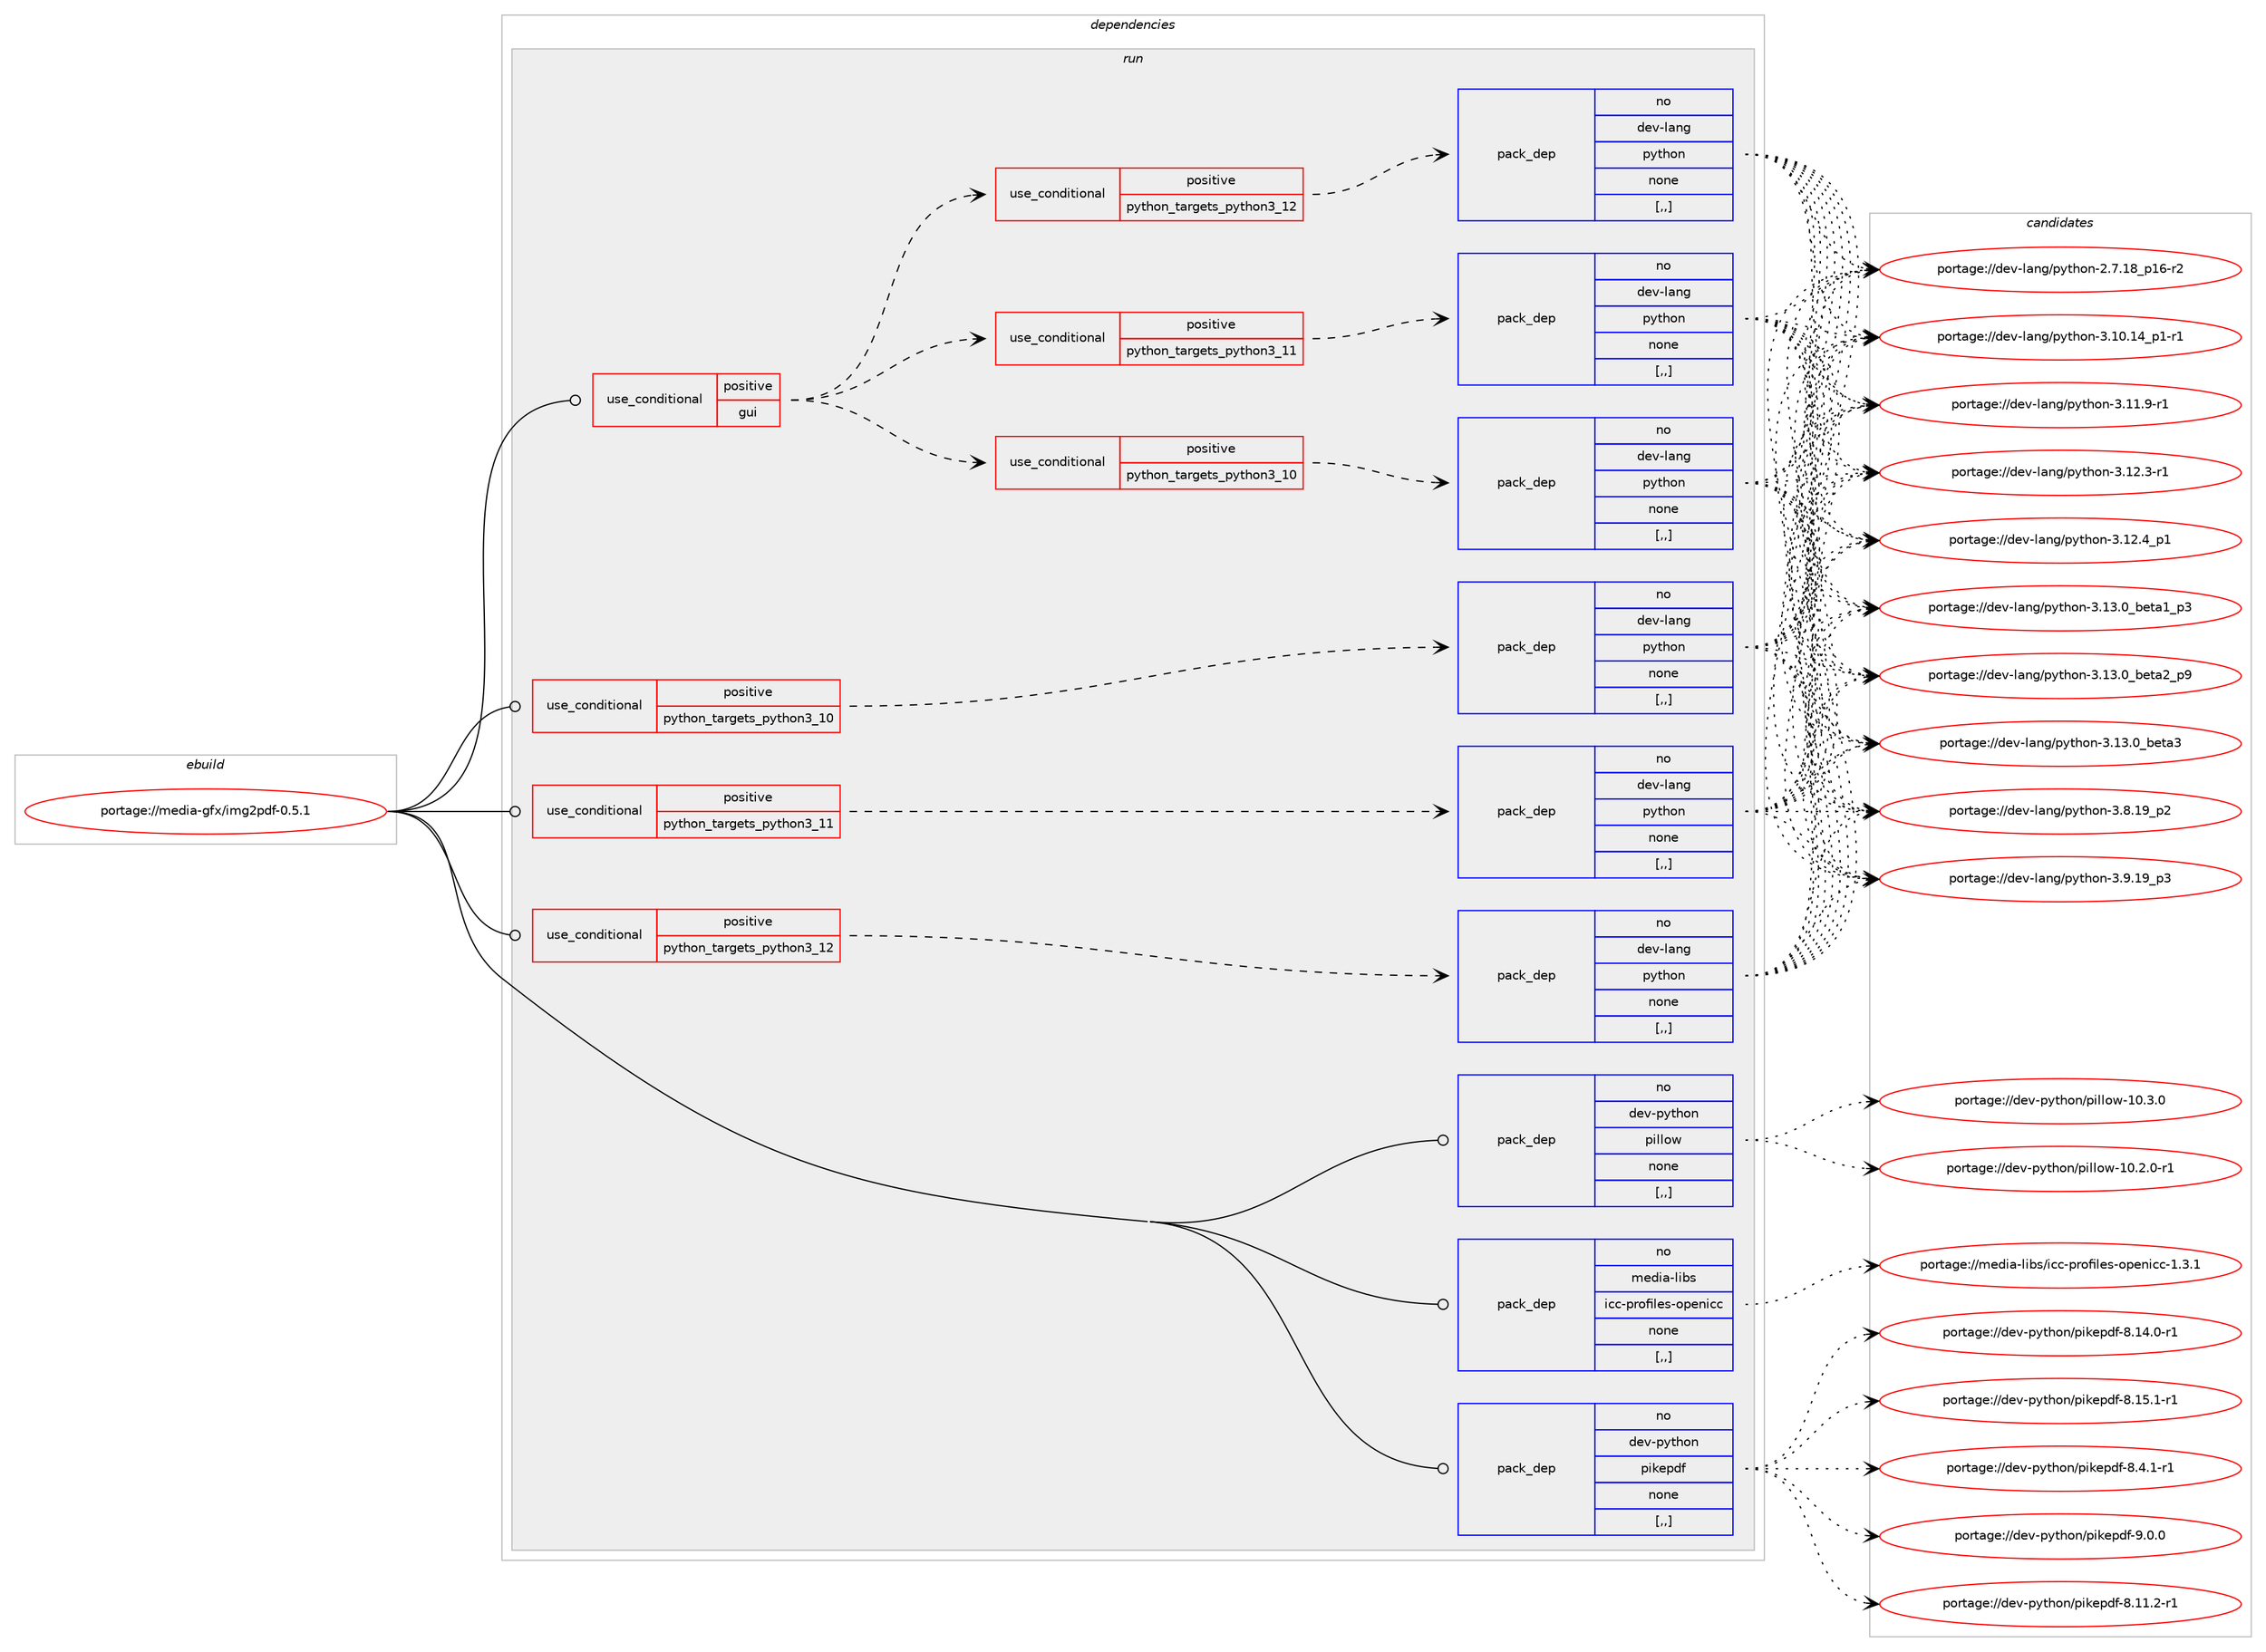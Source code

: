 digraph prolog {

# *************
# Graph options
# *************

newrank=true;
concentrate=true;
compound=true;
graph [rankdir=LR,fontname=Helvetica,fontsize=10,ranksep=1.5];#, ranksep=2.5, nodesep=0.2];
edge  [arrowhead=vee];
node  [fontname=Helvetica,fontsize=10];

# **********
# The ebuild
# **********

subgraph cluster_leftcol {
color=gray;
rank=same;
label=<<i>ebuild</i>>;
id [label="portage://media-gfx/img2pdf-0.5.1", color=red, width=4, href="../media-gfx/img2pdf-0.5.1.svg"];
}

# ****************
# The dependencies
# ****************

subgraph cluster_midcol {
color=gray;
label=<<i>dependencies</i>>;
subgraph cluster_compile {
fillcolor="#eeeeee";
style=filled;
label=<<i>compile</i>>;
}
subgraph cluster_compileandrun {
fillcolor="#eeeeee";
style=filled;
label=<<i>compile and run</i>>;
}
subgraph cluster_run {
fillcolor="#eeeeee";
style=filled;
label=<<i>run</i>>;
subgraph cond71805 {
dependency284515 [label=<<TABLE BORDER="0" CELLBORDER="1" CELLSPACING="0" CELLPADDING="4"><TR><TD ROWSPAN="3" CELLPADDING="10">use_conditional</TD></TR><TR><TD>positive</TD></TR><TR><TD>gui</TD></TR></TABLE>>, shape=none, color=red];
subgraph cond71806 {
dependency284516 [label=<<TABLE BORDER="0" CELLBORDER="1" CELLSPACING="0" CELLPADDING="4"><TR><TD ROWSPAN="3" CELLPADDING="10">use_conditional</TD></TR><TR><TD>positive</TD></TR><TR><TD>python_targets_python3_10</TD></TR></TABLE>>, shape=none, color=red];
subgraph pack210421 {
dependency284517 [label=<<TABLE BORDER="0" CELLBORDER="1" CELLSPACING="0" CELLPADDING="4" WIDTH="220"><TR><TD ROWSPAN="6" CELLPADDING="30">pack_dep</TD></TR><TR><TD WIDTH="110">no</TD></TR><TR><TD>dev-lang</TD></TR><TR><TD>python</TD></TR><TR><TD>none</TD></TR><TR><TD>[,,]</TD></TR></TABLE>>, shape=none, color=blue];
}
dependency284516:e -> dependency284517:w [weight=20,style="dashed",arrowhead="vee"];
}
dependency284515:e -> dependency284516:w [weight=20,style="dashed",arrowhead="vee"];
subgraph cond71807 {
dependency284518 [label=<<TABLE BORDER="0" CELLBORDER="1" CELLSPACING="0" CELLPADDING="4"><TR><TD ROWSPAN="3" CELLPADDING="10">use_conditional</TD></TR><TR><TD>positive</TD></TR><TR><TD>python_targets_python3_11</TD></TR></TABLE>>, shape=none, color=red];
subgraph pack210422 {
dependency284519 [label=<<TABLE BORDER="0" CELLBORDER="1" CELLSPACING="0" CELLPADDING="4" WIDTH="220"><TR><TD ROWSPAN="6" CELLPADDING="30">pack_dep</TD></TR><TR><TD WIDTH="110">no</TD></TR><TR><TD>dev-lang</TD></TR><TR><TD>python</TD></TR><TR><TD>none</TD></TR><TR><TD>[,,]</TD></TR></TABLE>>, shape=none, color=blue];
}
dependency284518:e -> dependency284519:w [weight=20,style="dashed",arrowhead="vee"];
}
dependency284515:e -> dependency284518:w [weight=20,style="dashed",arrowhead="vee"];
subgraph cond71808 {
dependency284520 [label=<<TABLE BORDER="0" CELLBORDER="1" CELLSPACING="0" CELLPADDING="4"><TR><TD ROWSPAN="3" CELLPADDING="10">use_conditional</TD></TR><TR><TD>positive</TD></TR><TR><TD>python_targets_python3_12</TD></TR></TABLE>>, shape=none, color=red];
subgraph pack210423 {
dependency284521 [label=<<TABLE BORDER="0" CELLBORDER="1" CELLSPACING="0" CELLPADDING="4" WIDTH="220"><TR><TD ROWSPAN="6" CELLPADDING="30">pack_dep</TD></TR><TR><TD WIDTH="110">no</TD></TR><TR><TD>dev-lang</TD></TR><TR><TD>python</TD></TR><TR><TD>none</TD></TR><TR><TD>[,,]</TD></TR></TABLE>>, shape=none, color=blue];
}
dependency284520:e -> dependency284521:w [weight=20,style="dashed",arrowhead="vee"];
}
dependency284515:e -> dependency284520:w [weight=20,style="dashed",arrowhead="vee"];
}
id:e -> dependency284515:w [weight=20,style="solid",arrowhead="odot"];
subgraph cond71809 {
dependency284522 [label=<<TABLE BORDER="0" CELLBORDER="1" CELLSPACING="0" CELLPADDING="4"><TR><TD ROWSPAN="3" CELLPADDING="10">use_conditional</TD></TR><TR><TD>positive</TD></TR><TR><TD>python_targets_python3_10</TD></TR></TABLE>>, shape=none, color=red];
subgraph pack210424 {
dependency284523 [label=<<TABLE BORDER="0" CELLBORDER="1" CELLSPACING="0" CELLPADDING="4" WIDTH="220"><TR><TD ROWSPAN="6" CELLPADDING="30">pack_dep</TD></TR><TR><TD WIDTH="110">no</TD></TR><TR><TD>dev-lang</TD></TR><TR><TD>python</TD></TR><TR><TD>none</TD></TR><TR><TD>[,,]</TD></TR></TABLE>>, shape=none, color=blue];
}
dependency284522:e -> dependency284523:w [weight=20,style="dashed",arrowhead="vee"];
}
id:e -> dependency284522:w [weight=20,style="solid",arrowhead="odot"];
subgraph cond71810 {
dependency284524 [label=<<TABLE BORDER="0" CELLBORDER="1" CELLSPACING="0" CELLPADDING="4"><TR><TD ROWSPAN="3" CELLPADDING="10">use_conditional</TD></TR><TR><TD>positive</TD></TR><TR><TD>python_targets_python3_11</TD></TR></TABLE>>, shape=none, color=red];
subgraph pack210425 {
dependency284525 [label=<<TABLE BORDER="0" CELLBORDER="1" CELLSPACING="0" CELLPADDING="4" WIDTH="220"><TR><TD ROWSPAN="6" CELLPADDING="30">pack_dep</TD></TR><TR><TD WIDTH="110">no</TD></TR><TR><TD>dev-lang</TD></TR><TR><TD>python</TD></TR><TR><TD>none</TD></TR><TR><TD>[,,]</TD></TR></TABLE>>, shape=none, color=blue];
}
dependency284524:e -> dependency284525:w [weight=20,style="dashed",arrowhead="vee"];
}
id:e -> dependency284524:w [weight=20,style="solid",arrowhead="odot"];
subgraph cond71811 {
dependency284526 [label=<<TABLE BORDER="0" CELLBORDER="1" CELLSPACING="0" CELLPADDING="4"><TR><TD ROWSPAN="3" CELLPADDING="10">use_conditional</TD></TR><TR><TD>positive</TD></TR><TR><TD>python_targets_python3_12</TD></TR></TABLE>>, shape=none, color=red];
subgraph pack210426 {
dependency284527 [label=<<TABLE BORDER="0" CELLBORDER="1" CELLSPACING="0" CELLPADDING="4" WIDTH="220"><TR><TD ROWSPAN="6" CELLPADDING="30">pack_dep</TD></TR><TR><TD WIDTH="110">no</TD></TR><TR><TD>dev-lang</TD></TR><TR><TD>python</TD></TR><TR><TD>none</TD></TR><TR><TD>[,,]</TD></TR></TABLE>>, shape=none, color=blue];
}
dependency284526:e -> dependency284527:w [weight=20,style="dashed",arrowhead="vee"];
}
id:e -> dependency284526:w [weight=20,style="solid",arrowhead="odot"];
subgraph pack210427 {
dependency284528 [label=<<TABLE BORDER="0" CELLBORDER="1" CELLSPACING="0" CELLPADDING="4" WIDTH="220"><TR><TD ROWSPAN="6" CELLPADDING="30">pack_dep</TD></TR><TR><TD WIDTH="110">no</TD></TR><TR><TD>dev-python</TD></TR><TR><TD>pikepdf</TD></TR><TR><TD>none</TD></TR><TR><TD>[,,]</TD></TR></TABLE>>, shape=none, color=blue];
}
id:e -> dependency284528:w [weight=20,style="solid",arrowhead="odot"];
subgraph pack210428 {
dependency284529 [label=<<TABLE BORDER="0" CELLBORDER="1" CELLSPACING="0" CELLPADDING="4" WIDTH="220"><TR><TD ROWSPAN="6" CELLPADDING="30">pack_dep</TD></TR><TR><TD WIDTH="110">no</TD></TR><TR><TD>dev-python</TD></TR><TR><TD>pillow</TD></TR><TR><TD>none</TD></TR><TR><TD>[,,]</TD></TR></TABLE>>, shape=none, color=blue];
}
id:e -> dependency284529:w [weight=20,style="solid",arrowhead="odot"];
subgraph pack210429 {
dependency284530 [label=<<TABLE BORDER="0" CELLBORDER="1" CELLSPACING="0" CELLPADDING="4" WIDTH="220"><TR><TD ROWSPAN="6" CELLPADDING="30">pack_dep</TD></TR><TR><TD WIDTH="110">no</TD></TR><TR><TD>media-libs</TD></TR><TR><TD>icc-profiles-openicc</TD></TR><TR><TD>none</TD></TR><TR><TD>[,,]</TD></TR></TABLE>>, shape=none, color=blue];
}
id:e -> dependency284530:w [weight=20,style="solid",arrowhead="odot"];
}
}

# **************
# The candidates
# **************

subgraph cluster_choices {
rank=same;
color=gray;
label=<<i>candidates</i>>;

subgraph choice210421 {
color=black;
nodesep=1;
choice100101118451089711010347112121116104111110455046554649569511249544511450 [label="portage://dev-lang/python-2.7.18_p16-r2", color=red, width=4,href="../dev-lang/python-2.7.18_p16-r2.svg"];
choice100101118451089711010347112121116104111110455146494846495295112494511449 [label="portage://dev-lang/python-3.10.14_p1-r1", color=red, width=4,href="../dev-lang/python-3.10.14_p1-r1.svg"];
choice100101118451089711010347112121116104111110455146494946574511449 [label="portage://dev-lang/python-3.11.9-r1", color=red, width=4,href="../dev-lang/python-3.11.9-r1.svg"];
choice100101118451089711010347112121116104111110455146495046514511449 [label="portage://dev-lang/python-3.12.3-r1", color=red, width=4,href="../dev-lang/python-3.12.3-r1.svg"];
choice100101118451089711010347112121116104111110455146495046529511249 [label="portage://dev-lang/python-3.12.4_p1", color=red, width=4,href="../dev-lang/python-3.12.4_p1.svg"];
choice10010111845108971101034711212111610411111045514649514648959810111697499511251 [label="portage://dev-lang/python-3.13.0_beta1_p3", color=red, width=4,href="../dev-lang/python-3.13.0_beta1_p3.svg"];
choice10010111845108971101034711212111610411111045514649514648959810111697509511257 [label="portage://dev-lang/python-3.13.0_beta2_p9", color=red, width=4,href="../dev-lang/python-3.13.0_beta2_p9.svg"];
choice1001011184510897110103471121211161041111104551464951464895981011169751 [label="portage://dev-lang/python-3.13.0_beta3", color=red, width=4,href="../dev-lang/python-3.13.0_beta3.svg"];
choice100101118451089711010347112121116104111110455146564649579511250 [label="portage://dev-lang/python-3.8.19_p2", color=red, width=4,href="../dev-lang/python-3.8.19_p2.svg"];
choice100101118451089711010347112121116104111110455146574649579511251 [label="portage://dev-lang/python-3.9.19_p3", color=red, width=4,href="../dev-lang/python-3.9.19_p3.svg"];
dependency284517:e -> choice100101118451089711010347112121116104111110455046554649569511249544511450:w [style=dotted,weight="100"];
dependency284517:e -> choice100101118451089711010347112121116104111110455146494846495295112494511449:w [style=dotted,weight="100"];
dependency284517:e -> choice100101118451089711010347112121116104111110455146494946574511449:w [style=dotted,weight="100"];
dependency284517:e -> choice100101118451089711010347112121116104111110455146495046514511449:w [style=dotted,weight="100"];
dependency284517:e -> choice100101118451089711010347112121116104111110455146495046529511249:w [style=dotted,weight="100"];
dependency284517:e -> choice10010111845108971101034711212111610411111045514649514648959810111697499511251:w [style=dotted,weight="100"];
dependency284517:e -> choice10010111845108971101034711212111610411111045514649514648959810111697509511257:w [style=dotted,weight="100"];
dependency284517:e -> choice1001011184510897110103471121211161041111104551464951464895981011169751:w [style=dotted,weight="100"];
dependency284517:e -> choice100101118451089711010347112121116104111110455146564649579511250:w [style=dotted,weight="100"];
dependency284517:e -> choice100101118451089711010347112121116104111110455146574649579511251:w [style=dotted,weight="100"];
}
subgraph choice210422 {
color=black;
nodesep=1;
choice100101118451089711010347112121116104111110455046554649569511249544511450 [label="portage://dev-lang/python-2.7.18_p16-r2", color=red, width=4,href="../dev-lang/python-2.7.18_p16-r2.svg"];
choice100101118451089711010347112121116104111110455146494846495295112494511449 [label="portage://dev-lang/python-3.10.14_p1-r1", color=red, width=4,href="../dev-lang/python-3.10.14_p1-r1.svg"];
choice100101118451089711010347112121116104111110455146494946574511449 [label="portage://dev-lang/python-3.11.9-r1", color=red, width=4,href="../dev-lang/python-3.11.9-r1.svg"];
choice100101118451089711010347112121116104111110455146495046514511449 [label="portage://dev-lang/python-3.12.3-r1", color=red, width=4,href="../dev-lang/python-3.12.3-r1.svg"];
choice100101118451089711010347112121116104111110455146495046529511249 [label="portage://dev-lang/python-3.12.4_p1", color=red, width=4,href="../dev-lang/python-3.12.4_p1.svg"];
choice10010111845108971101034711212111610411111045514649514648959810111697499511251 [label="portage://dev-lang/python-3.13.0_beta1_p3", color=red, width=4,href="../dev-lang/python-3.13.0_beta1_p3.svg"];
choice10010111845108971101034711212111610411111045514649514648959810111697509511257 [label="portage://dev-lang/python-3.13.0_beta2_p9", color=red, width=4,href="../dev-lang/python-3.13.0_beta2_p9.svg"];
choice1001011184510897110103471121211161041111104551464951464895981011169751 [label="portage://dev-lang/python-3.13.0_beta3", color=red, width=4,href="../dev-lang/python-3.13.0_beta3.svg"];
choice100101118451089711010347112121116104111110455146564649579511250 [label="portage://dev-lang/python-3.8.19_p2", color=red, width=4,href="../dev-lang/python-3.8.19_p2.svg"];
choice100101118451089711010347112121116104111110455146574649579511251 [label="portage://dev-lang/python-3.9.19_p3", color=red, width=4,href="../dev-lang/python-3.9.19_p3.svg"];
dependency284519:e -> choice100101118451089711010347112121116104111110455046554649569511249544511450:w [style=dotted,weight="100"];
dependency284519:e -> choice100101118451089711010347112121116104111110455146494846495295112494511449:w [style=dotted,weight="100"];
dependency284519:e -> choice100101118451089711010347112121116104111110455146494946574511449:w [style=dotted,weight="100"];
dependency284519:e -> choice100101118451089711010347112121116104111110455146495046514511449:w [style=dotted,weight="100"];
dependency284519:e -> choice100101118451089711010347112121116104111110455146495046529511249:w [style=dotted,weight="100"];
dependency284519:e -> choice10010111845108971101034711212111610411111045514649514648959810111697499511251:w [style=dotted,weight="100"];
dependency284519:e -> choice10010111845108971101034711212111610411111045514649514648959810111697509511257:w [style=dotted,weight="100"];
dependency284519:e -> choice1001011184510897110103471121211161041111104551464951464895981011169751:w [style=dotted,weight="100"];
dependency284519:e -> choice100101118451089711010347112121116104111110455146564649579511250:w [style=dotted,weight="100"];
dependency284519:e -> choice100101118451089711010347112121116104111110455146574649579511251:w [style=dotted,weight="100"];
}
subgraph choice210423 {
color=black;
nodesep=1;
choice100101118451089711010347112121116104111110455046554649569511249544511450 [label="portage://dev-lang/python-2.7.18_p16-r2", color=red, width=4,href="../dev-lang/python-2.7.18_p16-r2.svg"];
choice100101118451089711010347112121116104111110455146494846495295112494511449 [label="portage://dev-lang/python-3.10.14_p1-r1", color=red, width=4,href="../dev-lang/python-3.10.14_p1-r1.svg"];
choice100101118451089711010347112121116104111110455146494946574511449 [label="portage://dev-lang/python-3.11.9-r1", color=red, width=4,href="../dev-lang/python-3.11.9-r1.svg"];
choice100101118451089711010347112121116104111110455146495046514511449 [label="portage://dev-lang/python-3.12.3-r1", color=red, width=4,href="../dev-lang/python-3.12.3-r1.svg"];
choice100101118451089711010347112121116104111110455146495046529511249 [label="portage://dev-lang/python-3.12.4_p1", color=red, width=4,href="../dev-lang/python-3.12.4_p1.svg"];
choice10010111845108971101034711212111610411111045514649514648959810111697499511251 [label="portage://dev-lang/python-3.13.0_beta1_p3", color=red, width=4,href="../dev-lang/python-3.13.0_beta1_p3.svg"];
choice10010111845108971101034711212111610411111045514649514648959810111697509511257 [label="portage://dev-lang/python-3.13.0_beta2_p9", color=red, width=4,href="../dev-lang/python-3.13.0_beta2_p9.svg"];
choice1001011184510897110103471121211161041111104551464951464895981011169751 [label="portage://dev-lang/python-3.13.0_beta3", color=red, width=4,href="../dev-lang/python-3.13.0_beta3.svg"];
choice100101118451089711010347112121116104111110455146564649579511250 [label="portage://dev-lang/python-3.8.19_p2", color=red, width=4,href="../dev-lang/python-3.8.19_p2.svg"];
choice100101118451089711010347112121116104111110455146574649579511251 [label="portage://dev-lang/python-3.9.19_p3", color=red, width=4,href="../dev-lang/python-3.9.19_p3.svg"];
dependency284521:e -> choice100101118451089711010347112121116104111110455046554649569511249544511450:w [style=dotted,weight="100"];
dependency284521:e -> choice100101118451089711010347112121116104111110455146494846495295112494511449:w [style=dotted,weight="100"];
dependency284521:e -> choice100101118451089711010347112121116104111110455146494946574511449:w [style=dotted,weight="100"];
dependency284521:e -> choice100101118451089711010347112121116104111110455146495046514511449:w [style=dotted,weight="100"];
dependency284521:e -> choice100101118451089711010347112121116104111110455146495046529511249:w [style=dotted,weight="100"];
dependency284521:e -> choice10010111845108971101034711212111610411111045514649514648959810111697499511251:w [style=dotted,weight="100"];
dependency284521:e -> choice10010111845108971101034711212111610411111045514649514648959810111697509511257:w [style=dotted,weight="100"];
dependency284521:e -> choice1001011184510897110103471121211161041111104551464951464895981011169751:w [style=dotted,weight="100"];
dependency284521:e -> choice100101118451089711010347112121116104111110455146564649579511250:w [style=dotted,weight="100"];
dependency284521:e -> choice100101118451089711010347112121116104111110455146574649579511251:w [style=dotted,weight="100"];
}
subgraph choice210424 {
color=black;
nodesep=1;
choice100101118451089711010347112121116104111110455046554649569511249544511450 [label="portage://dev-lang/python-2.7.18_p16-r2", color=red, width=4,href="../dev-lang/python-2.7.18_p16-r2.svg"];
choice100101118451089711010347112121116104111110455146494846495295112494511449 [label="portage://dev-lang/python-3.10.14_p1-r1", color=red, width=4,href="../dev-lang/python-3.10.14_p1-r1.svg"];
choice100101118451089711010347112121116104111110455146494946574511449 [label="portage://dev-lang/python-3.11.9-r1", color=red, width=4,href="../dev-lang/python-3.11.9-r1.svg"];
choice100101118451089711010347112121116104111110455146495046514511449 [label="portage://dev-lang/python-3.12.3-r1", color=red, width=4,href="../dev-lang/python-3.12.3-r1.svg"];
choice100101118451089711010347112121116104111110455146495046529511249 [label="portage://dev-lang/python-3.12.4_p1", color=red, width=4,href="../dev-lang/python-3.12.4_p1.svg"];
choice10010111845108971101034711212111610411111045514649514648959810111697499511251 [label="portage://dev-lang/python-3.13.0_beta1_p3", color=red, width=4,href="../dev-lang/python-3.13.0_beta1_p3.svg"];
choice10010111845108971101034711212111610411111045514649514648959810111697509511257 [label="portage://dev-lang/python-3.13.0_beta2_p9", color=red, width=4,href="../dev-lang/python-3.13.0_beta2_p9.svg"];
choice1001011184510897110103471121211161041111104551464951464895981011169751 [label="portage://dev-lang/python-3.13.0_beta3", color=red, width=4,href="../dev-lang/python-3.13.0_beta3.svg"];
choice100101118451089711010347112121116104111110455146564649579511250 [label="portage://dev-lang/python-3.8.19_p2", color=red, width=4,href="../dev-lang/python-3.8.19_p2.svg"];
choice100101118451089711010347112121116104111110455146574649579511251 [label="portage://dev-lang/python-3.9.19_p3", color=red, width=4,href="../dev-lang/python-3.9.19_p3.svg"];
dependency284523:e -> choice100101118451089711010347112121116104111110455046554649569511249544511450:w [style=dotted,weight="100"];
dependency284523:e -> choice100101118451089711010347112121116104111110455146494846495295112494511449:w [style=dotted,weight="100"];
dependency284523:e -> choice100101118451089711010347112121116104111110455146494946574511449:w [style=dotted,weight="100"];
dependency284523:e -> choice100101118451089711010347112121116104111110455146495046514511449:w [style=dotted,weight="100"];
dependency284523:e -> choice100101118451089711010347112121116104111110455146495046529511249:w [style=dotted,weight="100"];
dependency284523:e -> choice10010111845108971101034711212111610411111045514649514648959810111697499511251:w [style=dotted,weight="100"];
dependency284523:e -> choice10010111845108971101034711212111610411111045514649514648959810111697509511257:w [style=dotted,weight="100"];
dependency284523:e -> choice1001011184510897110103471121211161041111104551464951464895981011169751:w [style=dotted,weight="100"];
dependency284523:e -> choice100101118451089711010347112121116104111110455146564649579511250:w [style=dotted,weight="100"];
dependency284523:e -> choice100101118451089711010347112121116104111110455146574649579511251:w [style=dotted,weight="100"];
}
subgraph choice210425 {
color=black;
nodesep=1;
choice100101118451089711010347112121116104111110455046554649569511249544511450 [label="portage://dev-lang/python-2.7.18_p16-r2", color=red, width=4,href="../dev-lang/python-2.7.18_p16-r2.svg"];
choice100101118451089711010347112121116104111110455146494846495295112494511449 [label="portage://dev-lang/python-3.10.14_p1-r1", color=red, width=4,href="../dev-lang/python-3.10.14_p1-r1.svg"];
choice100101118451089711010347112121116104111110455146494946574511449 [label="portage://dev-lang/python-3.11.9-r1", color=red, width=4,href="../dev-lang/python-3.11.9-r1.svg"];
choice100101118451089711010347112121116104111110455146495046514511449 [label="portage://dev-lang/python-3.12.3-r1", color=red, width=4,href="../dev-lang/python-3.12.3-r1.svg"];
choice100101118451089711010347112121116104111110455146495046529511249 [label="portage://dev-lang/python-3.12.4_p1", color=red, width=4,href="../dev-lang/python-3.12.4_p1.svg"];
choice10010111845108971101034711212111610411111045514649514648959810111697499511251 [label="portage://dev-lang/python-3.13.0_beta1_p3", color=red, width=4,href="../dev-lang/python-3.13.0_beta1_p3.svg"];
choice10010111845108971101034711212111610411111045514649514648959810111697509511257 [label="portage://dev-lang/python-3.13.0_beta2_p9", color=red, width=4,href="../dev-lang/python-3.13.0_beta2_p9.svg"];
choice1001011184510897110103471121211161041111104551464951464895981011169751 [label="portage://dev-lang/python-3.13.0_beta3", color=red, width=4,href="../dev-lang/python-3.13.0_beta3.svg"];
choice100101118451089711010347112121116104111110455146564649579511250 [label="portage://dev-lang/python-3.8.19_p2", color=red, width=4,href="../dev-lang/python-3.8.19_p2.svg"];
choice100101118451089711010347112121116104111110455146574649579511251 [label="portage://dev-lang/python-3.9.19_p3", color=red, width=4,href="../dev-lang/python-3.9.19_p3.svg"];
dependency284525:e -> choice100101118451089711010347112121116104111110455046554649569511249544511450:w [style=dotted,weight="100"];
dependency284525:e -> choice100101118451089711010347112121116104111110455146494846495295112494511449:w [style=dotted,weight="100"];
dependency284525:e -> choice100101118451089711010347112121116104111110455146494946574511449:w [style=dotted,weight="100"];
dependency284525:e -> choice100101118451089711010347112121116104111110455146495046514511449:w [style=dotted,weight="100"];
dependency284525:e -> choice100101118451089711010347112121116104111110455146495046529511249:w [style=dotted,weight="100"];
dependency284525:e -> choice10010111845108971101034711212111610411111045514649514648959810111697499511251:w [style=dotted,weight="100"];
dependency284525:e -> choice10010111845108971101034711212111610411111045514649514648959810111697509511257:w [style=dotted,weight="100"];
dependency284525:e -> choice1001011184510897110103471121211161041111104551464951464895981011169751:w [style=dotted,weight="100"];
dependency284525:e -> choice100101118451089711010347112121116104111110455146564649579511250:w [style=dotted,weight="100"];
dependency284525:e -> choice100101118451089711010347112121116104111110455146574649579511251:w [style=dotted,weight="100"];
}
subgraph choice210426 {
color=black;
nodesep=1;
choice100101118451089711010347112121116104111110455046554649569511249544511450 [label="portage://dev-lang/python-2.7.18_p16-r2", color=red, width=4,href="../dev-lang/python-2.7.18_p16-r2.svg"];
choice100101118451089711010347112121116104111110455146494846495295112494511449 [label="portage://dev-lang/python-3.10.14_p1-r1", color=red, width=4,href="../dev-lang/python-3.10.14_p1-r1.svg"];
choice100101118451089711010347112121116104111110455146494946574511449 [label="portage://dev-lang/python-3.11.9-r1", color=red, width=4,href="../dev-lang/python-3.11.9-r1.svg"];
choice100101118451089711010347112121116104111110455146495046514511449 [label="portage://dev-lang/python-3.12.3-r1", color=red, width=4,href="../dev-lang/python-3.12.3-r1.svg"];
choice100101118451089711010347112121116104111110455146495046529511249 [label="portage://dev-lang/python-3.12.4_p1", color=red, width=4,href="../dev-lang/python-3.12.4_p1.svg"];
choice10010111845108971101034711212111610411111045514649514648959810111697499511251 [label="portage://dev-lang/python-3.13.0_beta1_p3", color=red, width=4,href="../dev-lang/python-3.13.0_beta1_p3.svg"];
choice10010111845108971101034711212111610411111045514649514648959810111697509511257 [label="portage://dev-lang/python-3.13.0_beta2_p9", color=red, width=4,href="../dev-lang/python-3.13.0_beta2_p9.svg"];
choice1001011184510897110103471121211161041111104551464951464895981011169751 [label="portage://dev-lang/python-3.13.0_beta3", color=red, width=4,href="../dev-lang/python-3.13.0_beta3.svg"];
choice100101118451089711010347112121116104111110455146564649579511250 [label="portage://dev-lang/python-3.8.19_p2", color=red, width=4,href="../dev-lang/python-3.8.19_p2.svg"];
choice100101118451089711010347112121116104111110455146574649579511251 [label="portage://dev-lang/python-3.9.19_p3", color=red, width=4,href="../dev-lang/python-3.9.19_p3.svg"];
dependency284527:e -> choice100101118451089711010347112121116104111110455046554649569511249544511450:w [style=dotted,weight="100"];
dependency284527:e -> choice100101118451089711010347112121116104111110455146494846495295112494511449:w [style=dotted,weight="100"];
dependency284527:e -> choice100101118451089711010347112121116104111110455146494946574511449:w [style=dotted,weight="100"];
dependency284527:e -> choice100101118451089711010347112121116104111110455146495046514511449:w [style=dotted,weight="100"];
dependency284527:e -> choice100101118451089711010347112121116104111110455146495046529511249:w [style=dotted,weight="100"];
dependency284527:e -> choice10010111845108971101034711212111610411111045514649514648959810111697499511251:w [style=dotted,weight="100"];
dependency284527:e -> choice10010111845108971101034711212111610411111045514649514648959810111697509511257:w [style=dotted,weight="100"];
dependency284527:e -> choice1001011184510897110103471121211161041111104551464951464895981011169751:w [style=dotted,weight="100"];
dependency284527:e -> choice100101118451089711010347112121116104111110455146564649579511250:w [style=dotted,weight="100"];
dependency284527:e -> choice100101118451089711010347112121116104111110455146574649579511251:w [style=dotted,weight="100"];
}
subgraph choice210427 {
color=black;
nodesep=1;
choice1001011184511212111610411111047112105107101112100102455646494946504511449 [label="portage://dev-python/pikepdf-8.11.2-r1", color=red, width=4,href="../dev-python/pikepdf-8.11.2-r1.svg"];
choice1001011184511212111610411111047112105107101112100102455646495246484511449 [label="portage://dev-python/pikepdf-8.14.0-r1", color=red, width=4,href="../dev-python/pikepdf-8.14.0-r1.svg"];
choice1001011184511212111610411111047112105107101112100102455646495346494511449 [label="portage://dev-python/pikepdf-8.15.1-r1", color=red, width=4,href="../dev-python/pikepdf-8.15.1-r1.svg"];
choice10010111845112121116104111110471121051071011121001024556465246494511449 [label="portage://dev-python/pikepdf-8.4.1-r1", color=red, width=4,href="../dev-python/pikepdf-8.4.1-r1.svg"];
choice1001011184511212111610411111047112105107101112100102455746484648 [label="portage://dev-python/pikepdf-9.0.0", color=red, width=4,href="../dev-python/pikepdf-9.0.0.svg"];
dependency284528:e -> choice1001011184511212111610411111047112105107101112100102455646494946504511449:w [style=dotted,weight="100"];
dependency284528:e -> choice1001011184511212111610411111047112105107101112100102455646495246484511449:w [style=dotted,weight="100"];
dependency284528:e -> choice1001011184511212111610411111047112105107101112100102455646495346494511449:w [style=dotted,weight="100"];
dependency284528:e -> choice10010111845112121116104111110471121051071011121001024556465246494511449:w [style=dotted,weight="100"];
dependency284528:e -> choice1001011184511212111610411111047112105107101112100102455746484648:w [style=dotted,weight="100"];
}
subgraph choice210428 {
color=black;
nodesep=1;
choice1001011184511212111610411111047112105108108111119454948465046484511449 [label="portage://dev-python/pillow-10.2.0-r1", color=red, width=4,href="../dev-python/pillow-10.2.0-r1.svg"];
choice100101118451121211161041111104711210510810811111945494846514648 [label="portage://dev-python/pillow-10.3.0", color=red, width=4,href="../dev-python/pillow-10.3.0.svg"];
dependency284529:e -> choice1001011184511212111610411111047112105108108111119454948465046484511449:w [style=dotted,weight="100"];
dependency284529:e -> choice100101118451121211161041111104711210510810811111945494846514648:w [style=dotted,weight="100"];
}
subgraph choice210429 {
color=black;
nodesep=1;
choice10910110010597451081059811547105999945112114111102105108101115451111121011101059999454946514649 [label="portage://media-libs/icc-profiles-openicc-1.3.1", color=red, width=4,href="../media-libs/icc-profiles-openicc-1.3.1.svg"];
dependency284530:e -> choice10910110010597451081059811547105999945112114111102105108101115451111121011101059999454946514649:w [style=dotted,weight="100"];
}
}

}
